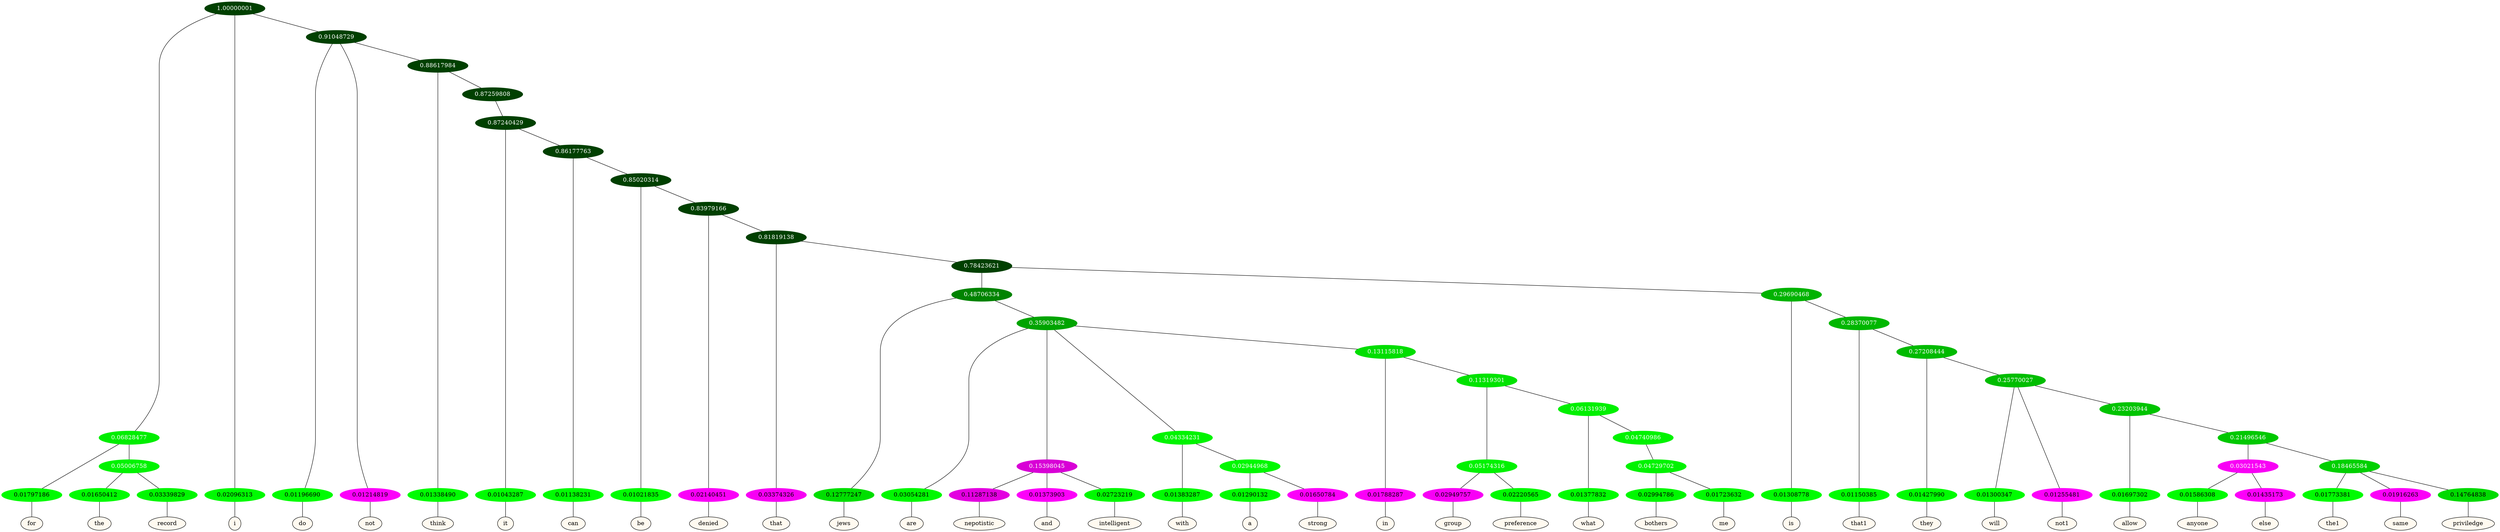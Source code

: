 graph {
	node [format=png height=0.15 nodesep=0.001 ordering=out overlap=prism overlap_scaling=0.01 ranksep=0.001 ratio=0.2 style=filled width=0.15]
	{
		rank=same
		a_w_4 [label=for color=black fillcolor=floralwhite style="filled,solid"]
		a_w_9 [label=the color=black fillcolor=floralwhite style="filled,solid"]
		a_w_10 [label=record color=black fillcolor=floralwhite style="filled,solid"]
		a_w_2 [label=i color=black fillcolor=floralwhite style="filled,solid"]
		a_w_6 [label=do color=black fillcolor=floralwhite style="filled,solid"]
		a_w_7 [label=not color=black fillcolor=floralwhite style="filled,solid"]
		a_w_11 [label=think color=black fillcolor=floralwhite style="filled,solid"]
		a_w_14 [label=it color=black fillcolor=floralwhite style="filled,solid"]
		a_w_16 [label=can color=black fillcolor=floralwhite style="filled,solid"]
		a_w_18 [label=be color=black fillcolor=floralwhite style="filled,solid"]
		a_w_20 [label=denied color=black fillcolor=floralwhite style="filled,solid"]
		a_w_22 [label=that color=black fillcolor=floralwhite style="filled,solid"]
		a_w_26 [label=jews color=black fillcolor=floralwhite style="filled,solid"]
		a_w_30 [label=are color=black fillcolor=floralwhite style="filled,solid"]
		a_w_36 [label=nepotistic color=black fillcolor=floralwhite style="filled,solid"]
		a_w_37 [label=and color=black fillcolor=floralwhite style="filled,solid"]
		a_w_38 [label=intelligent color=black fillcolor=floralwhite style="filled,solid"]
		a_w_39 [label=with color=black fillcolor=floralwhite style="filled,solid"]
		a_w_45 [label=a color=black fillcolor=floralwhite style="filled,solid"]
		a_w_46 [label=strong color=black fillcolor=floralwhite style="filled,solid"]
		a_w_41 [label=in color=black fillcolor=floralwhite style="filled,solid"]
		a_w_52 [label=group color=black fillcolor=floralwhite style="filled,solid"]
		a_w_53 [label=preference color=black fillcolor=floralwhite style="filled,solid"]
		a_w_54 [label=what color=black fillcolor=floralwhite style="filled,solid"]
		a_w_61 [label=bothers color=black fillcolor=floralwhite style="filled,solid"]
		a_w_62 [label=me color=black fillcolor=floralwhite style="filled,solid"]
		a_w_28 [label=is color=black fillcolor=floralwhite style="filled,solid"]
		a_w_34 [label=that1 color=black fillcolor=floralwhite style="filled,solid"]
		a_w_43 [label=they color=black fillcolor=floralwhite style="filled,solid"]
		a_w_49 [label=will color=black fillcolor=floralwhite style="filled,solid"]
		a_w_50 [label=not1 color=black fillcolor=floralwhite style="filled,solid"]
		a_w_56 [label=allow color=black fillcolor=floralwhite style="filled,solid"]
		a_w_63 [label=anyone color=black fillcolor=floralwhite style="filled,solid"]
		a_w_64 [label=else color=black fillcolor=floralwhite style="filled,solid"]
		a_w_65 [label=the1 color=black fillcolor=floralwhite style="filled,solid"]
		a_w_66 [label=same color=black fillcolor=floralwhite style="filled,solid"]
		a_w_67 [label=priviledge color=black fillcolor=floralwhite style="filled,solid"]
	}
	a_n_4 -- a_w_4
	a_n_9 -- a_w_9
	a_n_10 -- a_w_10
	a_n_2 -- a_w_2
	a_n_6 -- a_w_6
	a_n_7 -- a_w_7
	a_n_11 -- a_w_11
	a_n_14 -- a_w_14
	a_n_16 -- a_w_16
	a_n_18 -- a_w_18
	a_n_20 -- a_w_20
	a_n_22 -- a_w_22
	a_n_26 -- a_w_26
	a_n_30 -- a_w_30
	a_n_36 -- a_w_36
	a_n_37 -- a_w_37
	a_n_38 -- a_w_38
	a_n_39 -- a_w_39
	a_n_45 -- a_w_45
	a_n_46 -- a_w_46
	a_n_41 -- a_w_41
	a_n_52 -- a_w_52
	a_n_53 -- a_w_53
	a_n_54 -- a_w_54
	a_n_61 -- a_w_61
	a_n_62 -- a_w_62
	a_n_28 -- a_w_28
	a_n_34 -- a_w_34
	a_n_43 -- a_w_43
	a_n_49 -- a_w_49
	a_n_50 -- a_w_50
	a_n_56 -- a_w_56
	a_n_63 -- a_w_63
	a_n_64 -- a_w_64
	a_n_65 -- a_w_65
	a_n_66 -- a_w_66
	a_n_67 -- a_w_67
	{
		rank=same
		a_n_4 [label=0.01797186 color="0.334 1.000 0.982" fontcolor=black]
		a_n_9 [label=0.01650412 color="0.334 1.000 0.983" fontcolor=black]
		a_n_10 [label=0.03339829 color="0.334 1.000 0.967" fontcolor=black]
		a_n_2 [label=0.02096313 color="0.334 1.000 0.979" fontcolor=black]
		a_n_6 [label=0.01196690 color="0.334 1.000 0.988" fontcolor=black]
		a_n_7 [label=0.01214819 color="0.835 1.000 0.988" fontcolor=black]
		a_n_11 [label=0.01338490 color="0.334 1.000 0.987" fontcolor=black]
		a_n_14 [label=0.01043287 color="0.334 1.000 0.990" fontcolor=black]
		a_n_16 [label=0.01138231 color="0.334 1.000 0.989" fontcolor=black]
		a_n_18 [label=0.01021835 color="0.334 1.000 0.990" fontcolor=black]
		a_n_20 [label=0.02140451 color="0.835 1.000 0.979" fontcolor=black]
		a_n_22 [label=0.03374326 color="0.835 1.000 0.966" fontcolor=black]
		a_n_26 [label=0.12777247 color="0.334 1.000 0.872" fontcolor=black]
		a_n_30 [label=0.03054281 color="0.334 1.000 0.969" fontcolor=black]
		a_n_36 [label=0.11287138 color="0.835 1.000 0.887" fontcolor=black]
		a_n_37 [label=0.01373903 color="0.835 1.000 0.986" fontcolor=black]
		a_n_38 [label=0.02723219 color="0.334 1.000 0.973" fontcolor=black]
		a_n_39 [label=0.01383287 color="0.334 1.000 0.986" fontcolor=black]
		a_n_45 [label=0.01290132 color="0.334 1.000 0.987" fontcolor=black]
		a_n_46 [label=0.01650784 color="0.835 1.000 0.983" fontcolor=black]
		a_n_41 [label=0.01788287 color="0.835 1.000 0.982" fontcolor=black]
		a_n_52 [label=0.02949757 color="0.835 1.000 0.971" fontcolor=black]
		a_n_53 [label=0.02220565 color="0.334 1.000 0.978" fontcolor=black]
		a_n_54 [label=0.01377832 color="0.334 1.000 0.986" fontcolor=black]
		a_n_61 [label=0.02994786 color="0.334 1.000 0.970" fontcolor=black]
		a_n_62 [label=0.01723632 color="0.334 1.000 0.983" fontcolor=black]
		a_n_28 [label=0.01308778 color="0.334 1.000 0.987" fontcolor=black]
		a_n_34 [label=0.01150385 color="0.334 1.000 0.988" fontcolor=black]
		a_n_43 [label=0.01427990 color="0.334 1.000 0.986" fontcolor=black]
		a_n_49 [label=0.01300347 color="0.334 1.000 0.987" fontcolor=black]
		a_n_50 [label=0.01255481 color="0.835 1.000 0.987" fontcolor=black]
		a_n_56 [label=0.01697302 color="0.334 1.000 0.983" fontcolor=black]
		a_n_63 [label=0.01586308 color="0.334 1.000 0.984" fontcolor=black]
		a_n_64 [label=0.01435173 color="0.835 1.000 0.986" fontcolor=black]
		a_n_65 [label=0.01773381 color="0.334 1.000 0.982" fontcolor=black]
		a_n_66 [label=0.01916263 color="0.835 1.000 0.981" fontcolor=black]
		a_n_67 [label=0.14764838 color="0.334 1.000 0.852" fontcolor=black]
	}
	a_n_0 [label=1.00000001 color="0.334 1.000 0.250" fontcolor=grey99]
	a_n_1 [label=0.06828477 color="0.334 1.000 0.932" fontcolor=grey99]
	a_n_0 -- a_n_1
	a_n_0 -- a_n_2
	a_n_3 [label=0.91048729 color="0.334 1.000 0.250" fontcolor=grey99]
	a_n_0 -- a_n_3
	a_n_1 -- a_n_4
	a_n_5 [label=0.05006758 color="0.334 1.000 0.950" fontcolor=grey99]
	a_n_1 -- a_n_5
	a_n_3 -- a_n_6
	a_n_3 -- a_n_7
	a_n_8 [label=0.88617984 color="0.334 1.000 0.250" fontcolor=grey99]
	a_n_3 -- a_n_8
	a_n_5 -- a_n_9
	a_n_5 -- a_n_10
	a_n_8 -- a_n_11
	a_n_12 [label=0.87259808 color="0.334 1.000 0.250" fontcolor=grey99]
	a_n_8 -- a_n_12
	a_n_13 [label=0.87240429 color="0.334 1.000 0.250" fontcolor=grey99]
	a_n_12 -- a_n_13
	a_n_13 -- a_n_14
	a_n_15 [label=0.86177763 color="0.334 1.000 0.250" fontcolor=grey99]
	a_n_13 -- a_n_15
	a_n_15 -- a_n_16
	a_n_17 [label=0.85020314 color="0.334 1.000 0.250" fontcolor=grey99]
	a_n_15 -- a_n_17
	a_n_17 -- a_n_18
	a_n_19 [label=0.83979166 color="0.334 1.000 0.250" fontcolor=grey99]
	a_n_17 -- a_n_19
	a_n_19 -- a_n_20
	a_n_21 [label=0.81819138 color="0.334 1.000 0.250" fontcolor=grey99]
	a_n_19 -- a_n_21
	a_n_21 -- a_n_22
	a_n_23 [label=0.78423621 color="0.334 1.000 0.250" fontcolor=grey99]
	a_n_21 -- a_n_23
	a_n_24 [label=0.48706334 color="0.334 1.000 0.513" fontcolor=grey99]
	a_n_23 -- a_n_24
	a_n_25 [label=0.29690468 color="0.334 1.000 0.703" fontcolor=grey99]
	a_n_23 -- a_n_25
	a_n_24 -- a_n_26
	a_n_27 [label=0.35903482 color="0.334 1.000 0.641" fontcolor=grey99]
	a_n_24 -- a_n_27
	a_n_25 -- a_n_28
	a_n_29 [label=0.28370077 color="0.334 1.000 0.716" fontcolor=grey99]
	a_n_25 -- a_n_29
	a_n_27 -- a_n_30
	a_n_31 [label=0.15398045 color="0.835 1.000 0.846" fontcolor=grey99]
	a_n_27 -- a_n_31
	a_n_32 [label=0.04334231 color="0.334 1.000 0.957" fontcolor=grey99]
	a_n_27 -- a_n_32
	a_n_33 [label=0.13115818 color="0.334 1.000 0.869" fontcolor=grey99]
	a_n_27 -- a_n_33
	a_n_29 -- a_n_34
	a_n_35 [label=0.27208444 color="0.334 1.000 0.728" fontcolor=grey99]
	a_n_29 -- a_n_35
	a_n_31 -- a_n_36
	a_n_31 -- a_n_37
	a_n_31 -- a_n_38
	a_n_32 -- a_n_39
	a_n_40 [label=0.02944968 color="0.334 1.000 0.971" fontcolor=grey99]
	a_n_32 -- a_n_40
	a_n_33 -- a_n_41
	a_n_42 [label=0.11319301 color="0.334 1.000 0.887" fontcolor=grey99]
	a_n_33 -- a_n_42
	a_n_35 -- a_n_43
	a_n_44 [label=0.25770027 color="0.334 1.000 0.742" fontcolor=grey99]
	a_n_35 -- a_n_44
	a_n_40 -- a_n_45
	a_n_40 -- a_n_46
	a_n_47 [label=0.05174316 color="0.334 1.000 0.948" fontcolor=grey99]
	a_n_42 -- a_n_47
	a_n_48 [label=0.06131939 color="0.334 1.000 0.939" fontcolor=grey99]
	a_n_42 -- a_n_48
	a_n_44 -- a_n_49
	a_n_44 -- a_n_50
	a_n_51 [label=0.23203944 color="0.334 1.000 0.768" fontcolor=grey99]
	a_n_44 -- a_n_51
	a_n_47 -- a_n_52
	a_n_47 -- a_n_53
	a_n_48 -- a_n_54
	a_n_55 [label=0.04740986 color="0.334 1.000 0.953" fontcolor=grey99]
	a_n_48 -- a_n_55
	a_n_51 -- a_n_56
	a_n_57 [label=0.21496546 color="0.334 1.000 0.785" fontcolor=grey99]
	a_n_51 -- a_n_57
	a_n_58 [label=0.04729702 color="0.334 1.000 0.953" fontcolor=grey99]
	a_n_55 -- a_n_58
	a_n_59 [label=0.03021543 color="0.835 1.000 0.970" fontcolor=grey99]
	a_n_57 -- a_n_59
	a_n_60 [label=0.18465584 color="0.334 1.000 0.815" fontcolor=grey99]
	a_n_57 -- a_n_60
	a_n_58 -- a_n_61
	a_n_58 -- a_n_62
	a_n_59 -- a_n_63
	a_n_59 -- a_n_64
	a_n_60 -- a_n_65
	a_n_60 -- a_n_66
	a_n_60 -- a_n_67
}
